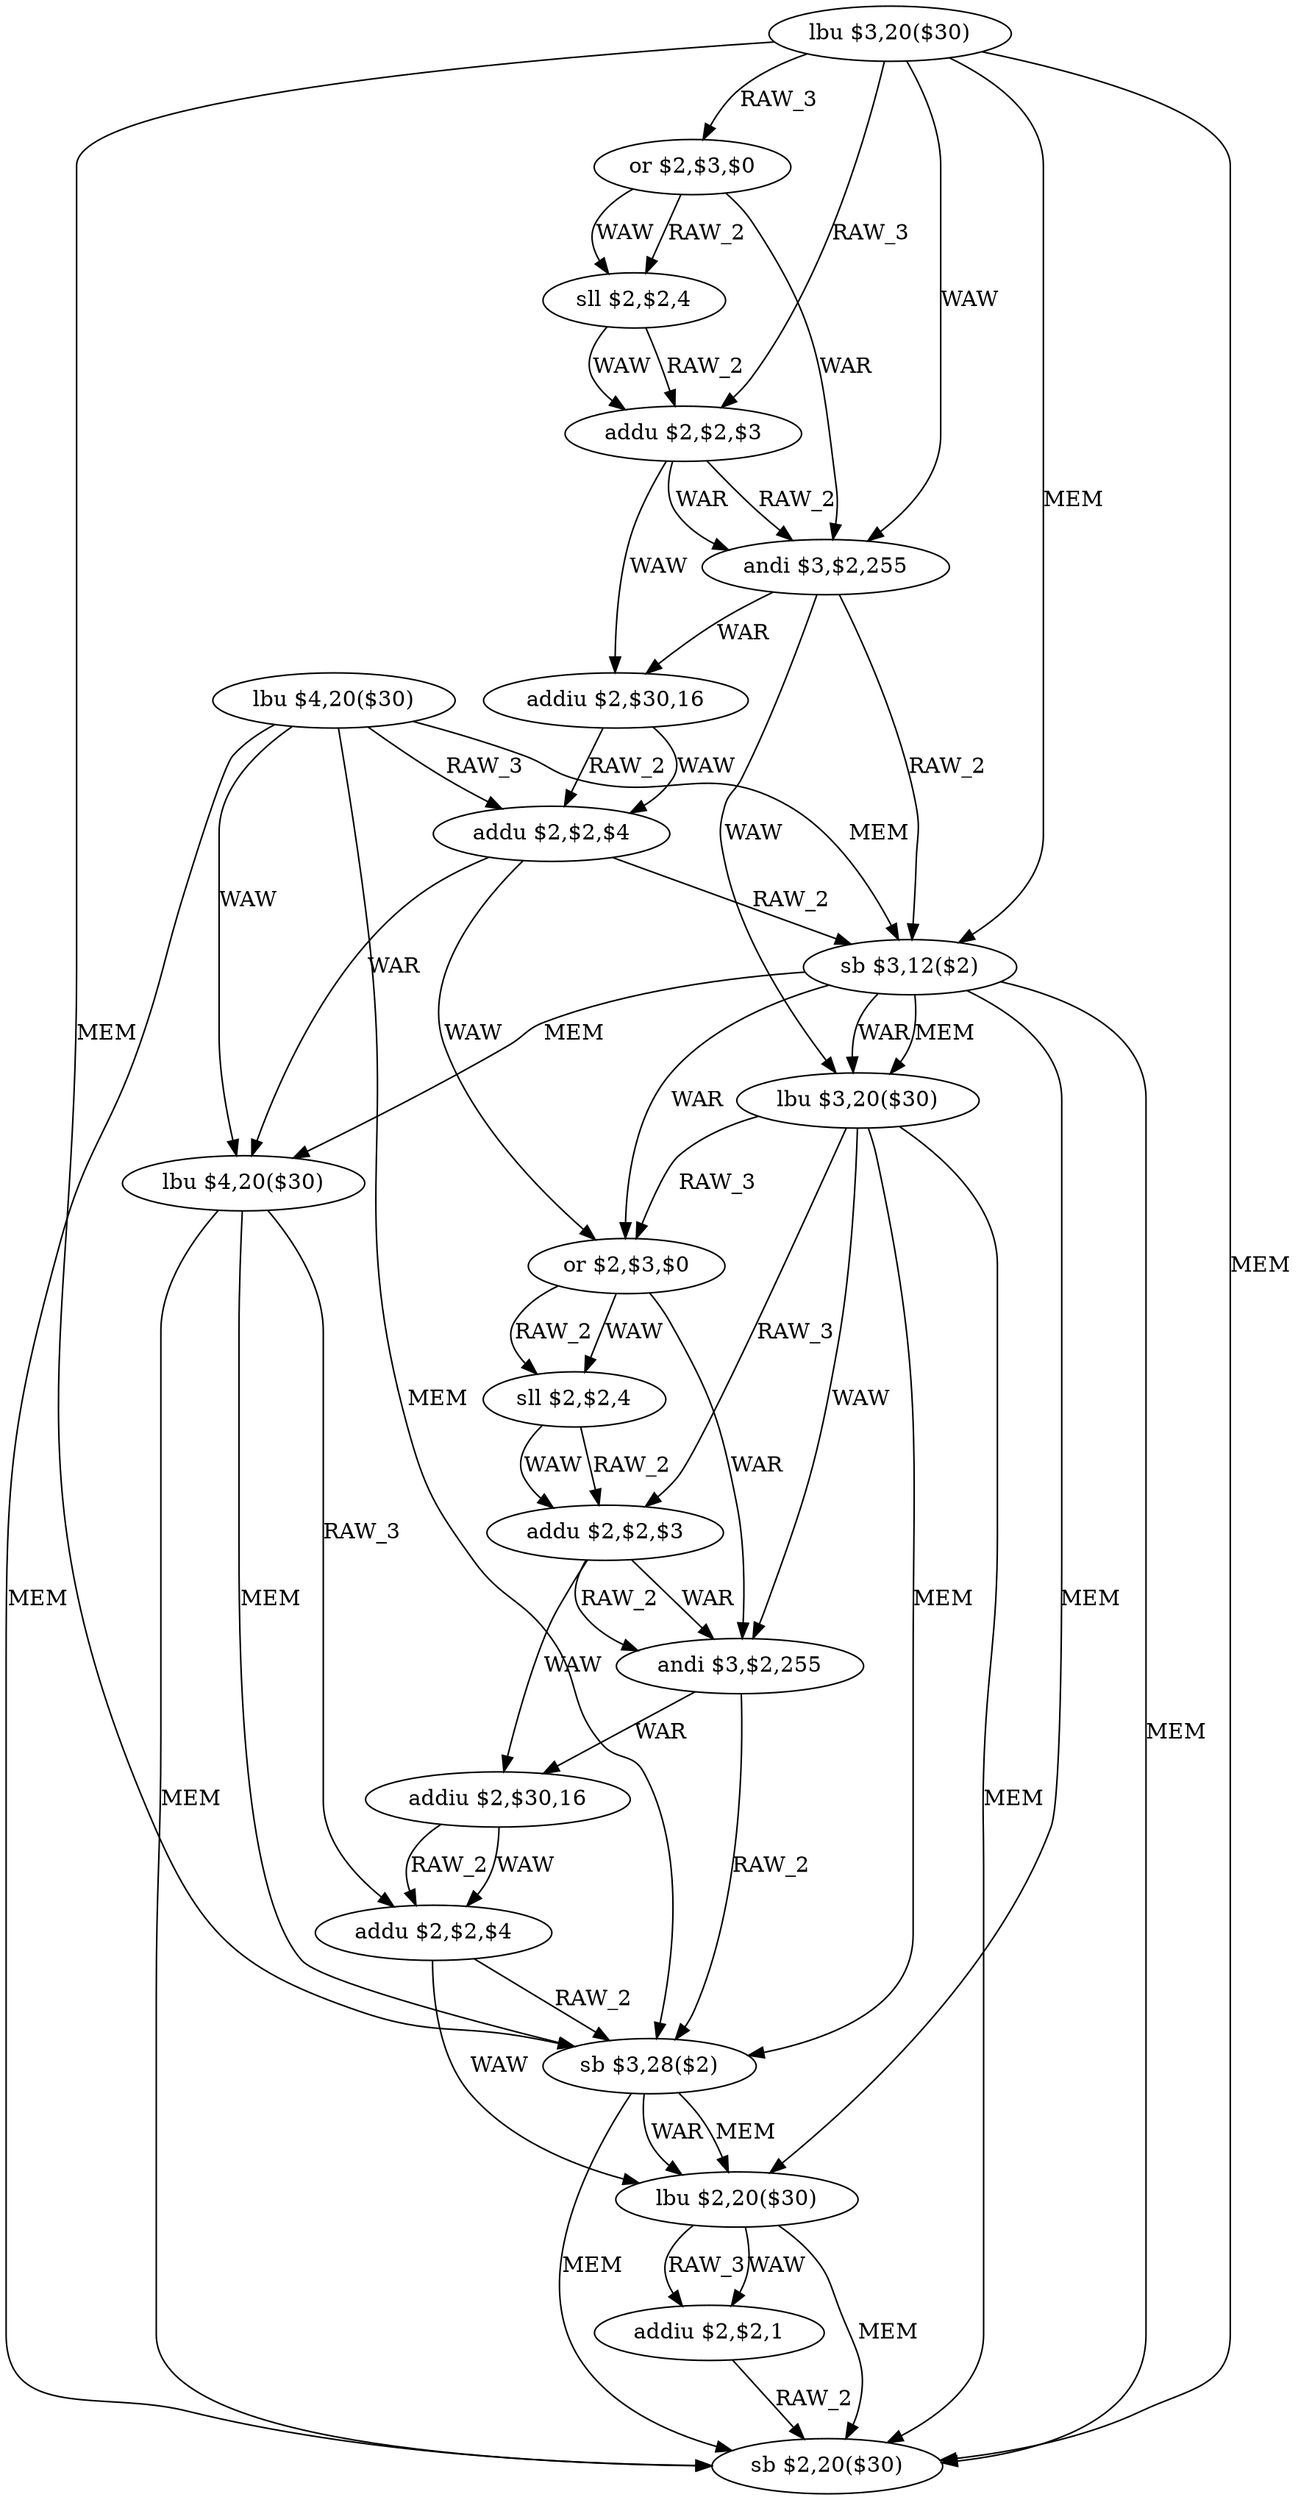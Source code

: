 digraph G1 {
node [shape = ellipse];
i0 [label = "lbu $4,20($30)"] ;
i0 ->  i7 [label= "RAW_3"];
i0 ->  i8 [label= "MEM"];
i0 ->  i9 [label= "WAW"];
i0 ->  i17 [label= "MEM"];
i0 ->  i20 [label= "MEM"];
i7 [label = "addu $2,$2,$4"] ;
i7 ->  i8 [label= "RAW_2"];
i7 ->  i9 [label= "WAR"];
i7 ->  i11 [label= "WAW"];
i8 [label = "sb $3,12($2)"] ;
i8 ->  i9 [label= "MEM"];
i8 ->  i10 [label= "WAR"];
i8 ->  i10 [label= "MEM"];
i8 ->  i11 [label= "WAR"];
i8 ->  i18 [label= "MEM"];
i8 ->  i20 [label= "MEM"];
i9 [label = "lbu $4,20($30)"] ;
i9 ->  i16 [label= "RAW_3"];
i9 ->  i17 [label= "MEM"];
i9 ->  i20 [label= "MEM"];
i16 [label = "addu $2,$2,$4"] ;
i16 ->  i17 [label= "RAW_2"];
i16 ->  i18 [label= "WAW"];
i17 [label = "sb $3,28($2)"] ;
i17 ->  i18 [label= "WAR"];
i17 ->  i18 [label= "MEM"];
i17 ->  i20 [label= "MEM"];
i18 [label = "lbu $2,20($30)"] ;
i18 ->  i19 [label= "RAW_3"];
i18 ->  i19 [label= "WAW"];
i18 ->  i20 [label= "MEM"];
i19 [label = "addiu $2,$2,1"] ;
i19 ->  i20 [label= "RAW_2"];
i20 [label = "sb $2,20($30)"] ;
i10 [label = "lbu $3,20($30)"] ;
i10 ->  i11 [label= "RAW_3"];
i10 ->  i13 [label= "RAW_3"];
i10 ->  i14 [label= "WAW"];
i10 ->  i17 [label= "MEM"];
i10 ->  i20 [label= "MEM"];
i11 [label = "or $2,$3,$0"] ;
i11 ->  i12 [label= "RAW_2"];
i11 ->  i12 [label= "WAW"];
i11 ->  i14 [label= "WAR"];
i12 [label = "sll $2,$2,4"] ;
i12 ->  i13 [label= "RAW_2"];
i12 ->  i13 [label= "WAW"];
i13 [label = "addu $2,$2,$3"] ;
i13 ->  i14 [label= "RAW_2"];
i13 ->  i14 [label= "WAR"];
i13 ->  i15 [label= "WAW"];
i14 [label = "andi $3,$2,255"] ;
i14 ->  i15 [label= "WAR"];
i14 ->  i17 [label= "RAW_2"];
i15 [label = "addiu $2,$30,16"] ;
i15 ->  i16 [label= "RAW_2"];
i15 ->  i16 [label= "WAW"];
i1 [label = "lbu $3,20($30)"] ;
i1 ->  i2 [label= "RAW_3"];
i1 ->  i4 [label= "RAW_3"];
i1 ->  i5 [label= "WAW"];
i1 ->  i8 [label= "MEM"];
i1 ->  i17 [label= "MEM"];
i1 ->  i20 [label= "MEM"];
i2 [label = "or $2,$3,$0"] ;
i2 ->  i3 [label= "RAW_2"];
i2 ->  i3 [label= "WAW"];
i2 ->  i5 [label= "WAR"];
i3 [label = "sll $2,$2,4"] ;
i3 ->  i4 [label= "RAW_2"];
i3 ->  i4 [label= "WAW"];
i4 [label = "addu $2,$2,$3"] ;
i4 ->  i5 [label= "RAW_2"];
i4 ->  i5 [label= "WAR"];
i4 ->  i6 [label= "WAW"];
i5 [label = "andi $3,$2,255"] ;
i5 ->  i6 [label= "WAR"];
i5 ->  i8 [label= "RAW_2"];
i5 ->  i10 [label= "WAW"];
i6 [label = "addiu $2,$30,16"] ;
i6 ->  i7 [label= "RAW_2"];
i6 ->  i7 [label= "WAW"];
}
